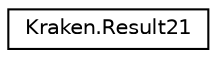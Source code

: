 digraph "Graphical Class Hierarchy"
{
 // LATEX_PDF_SIZE
  edge [fontname="Helvetica",fontsize="10",labelfontname="Helvetica",labelfontsize="10"];
  node [fontname="Helvetica",fontsize="10",shape=record];
  rankdir="LR";
  Node0 [label="Kraken.Result21",height=0.2,width=0.4,color="black", fillcolor="white", style="filled",URL="$class_kraken_1_1_result21.html",tooltip=" "];
}
